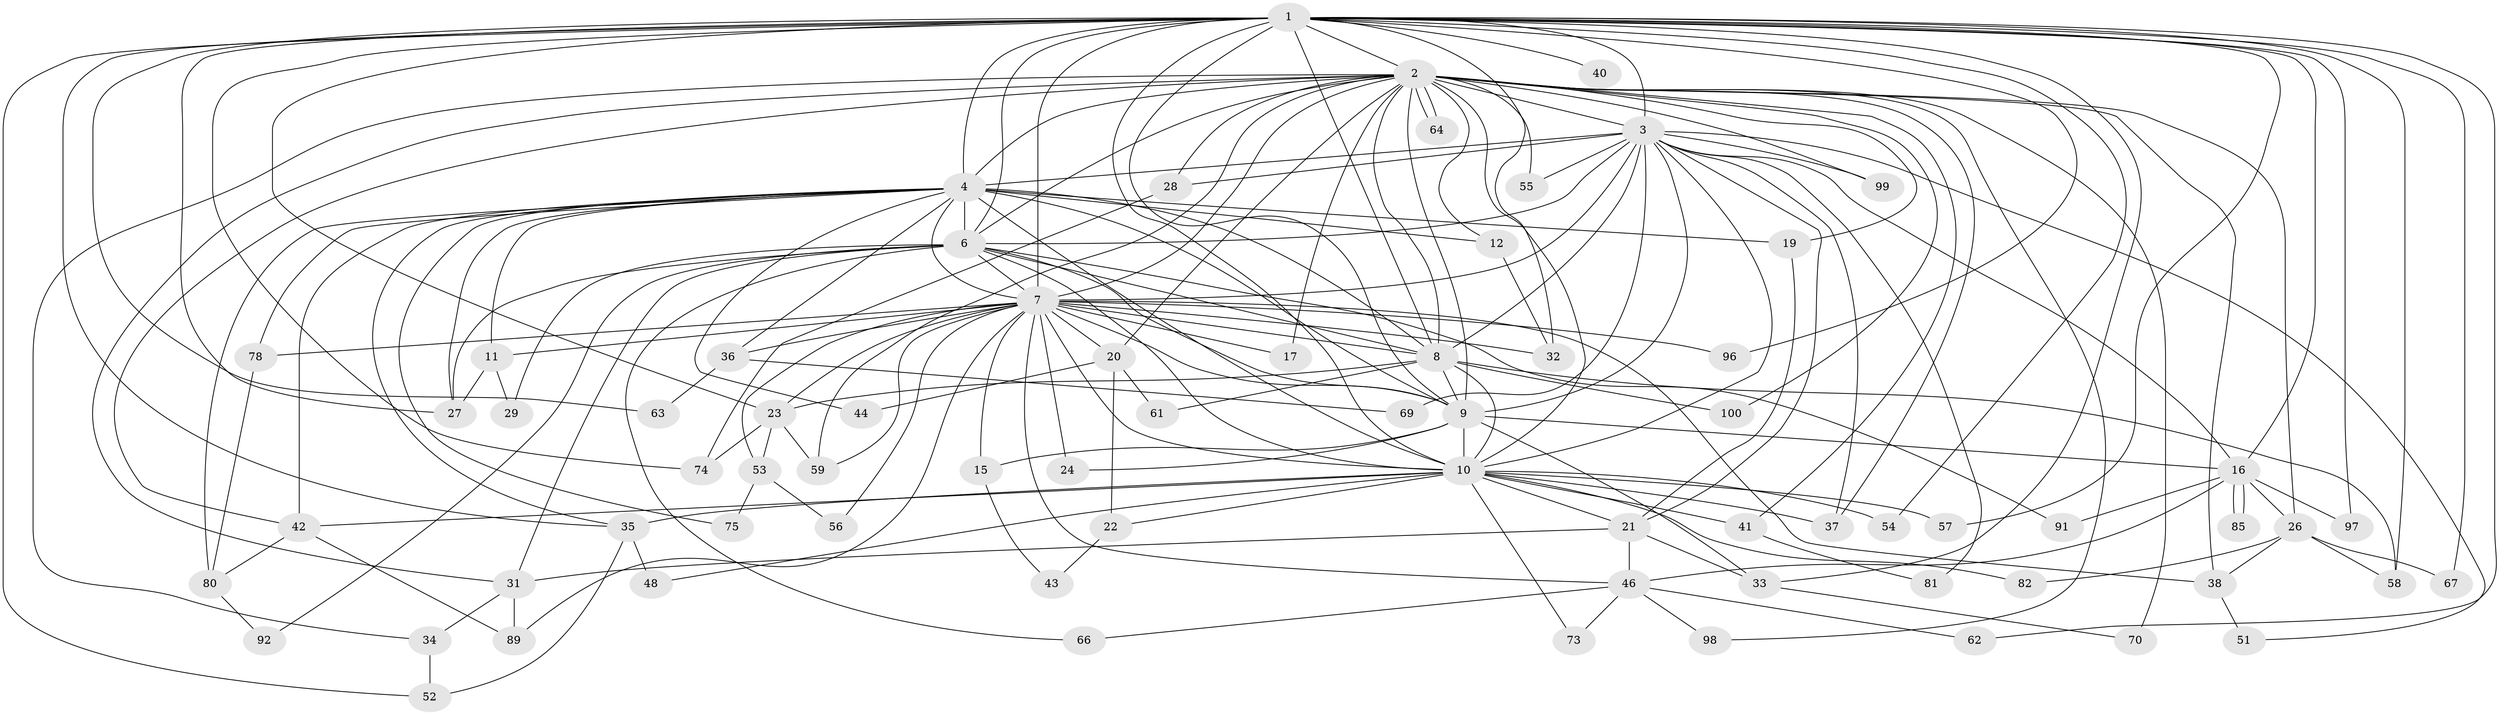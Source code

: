 // original degree distribution, {27: 0.01, 29: 0.01, 19: 0.01, 18: 0.01, 11: 0.01, 17: 0.01, 25: 0.01, 14: 0.02, 21: 0.01, 4: 0.1, 3: 0.19, 5: 0.05, 7: 0.01, 2: 0.51, 6: 0.04}
// Generated by graph-tools (version 1.1) at 2025/11/02/21/25 10:11:07]
// undirected, 72 vertices, 180 edges
graph export_dot {
graph [start="1"]
  node [color=gray90,style=filled];
  1 [super="+18"];
  2 [super="+14"];
  3 [super="+83"];
  4 [super="+5"];
  6 [super="+79"];
  7 [super="+13"];
  8 [super="+25"];
  9 [super="+39"];
  10 [super="+30"];
  11 [super="+50"];
  12;
  15;
  16 [super="+84"];
  17;
  19;
  20 [super="+49"];
  21;
  22;
  23 [super="+90"];
  24;
  26;
  27 [super="+88"];
  28;
  29;
  31 [super="+76"];
  32 [super="+71"];
  33 [super="+68"];
  34;
  35 [super="+47"];
  36;
  37 [super="+45"];
  38 [super="+93"];
  40;
  41;
  42 [super="+77"];
  43;
  44;
  46 [super="+60"];
  48;
  51;
  52 [super="+72"];
  53;
  54;
  55;
  56;
  57;
  58 [super="+65"];
  59 [super="+87"];
  61;
  62;
  63;
  64;
  66;
  67;
  69;
  70;
  73;
  74 [super="+86"];
  75;
  78;
  80 [super="+95"];
  81;
  82;
  85;
  89 [super="+94"];
  91;
  92;
  96;
  97;
  98;
  99;
  100;
  1 -- 2 [weight=2];
  1 -- 3;
  1 -- 4 [weight=2];
  1 -- 6;
  1 -- 7;
  1 -- 8 [weight=2];
  1 -- 9;
  1 -- 10 [weight=2];
  1 -- 16;
  1 -- 23;
  1 -- 27;
  1 -- 32;
  1 -- 33;
  1 -- 40 [weight=2];
  1 -- 52;
  1 -- 57;
  1 -- 62;
  1 -- 63;
  1 -- 67;
  1 -- 74;
  1 -- 96;
  1 -- 97;
  1 -- 35;
  1 -- 54;
  1 -- 58;
  2 -- 3;
  2 -- 4 [weight=2];
  2 -- 6;
  2 -- 7;
  2 -- 8;
  2 -- 9;
  2 -- 10;
  2 -- 12;
  2 -- 17;
  2 -- 19;
  2 -- 20;
  2 -- 26;
  2 -- 28;
  2 -- 31;
  2 -- 34;
  2 -- 41;
  2 -- 55;
  2 -- 59;
  2 -- 64;
  2 -- 64;
  2 -- 98;
  2 -- 99;
  2 -- 100;
  2 -- 37;
  2 -- 70;
  2 -- 42;
  2 -- 38;
  3 -- 4 [weight=2];
  3 -- 6;
  3 -- 7 [weight=2];
  3 -- 8;
  3 -- 9;
  3 -- 10;
  3 -- 16;
  3 -- 28;
  3 -- 37;
  3 -- 51;
  3 -- 55;
  3 -- 69;
  3 -- 81;
  3 -- 99;
  3 -- 21;
  4 -- 6 [weight=2];
  4 -- 7 [weight=2];
  4 -- 8 [weight=2];
  4 -- 9 [weight=2];
  4 -- 10 [weight=2];
  4 -- 11;
  4 -- 12;
  4 -- 19;
  4 -- 27;
  4 -- 36;
  4 -- 42;
  4 -- 75;
  4 -- 80;
  4 -- 44;
  4 -- 78;
  4 -- 35;
  6 -- 7;
  6 -- 8;
  6 -- 9;
  6 -- 10;
  6 -- 29;
  6 -- 66;
  6 -- 91;
  6 -- 92;
  6 -- 31;
  6 -- 27;
  7 -- 8;
  7 -- 9;
  7 -- 10;
  7 -- 11;
  7 -- 15;
  7 -- 17;
  7 -- 20 [weight=2];
  7 -- 24;
  7 -- 32;
  7 -- 36;
  7 -- 38;
  7 -- 46;
  7 -- 53;
  7 -- 56;
  7 -- 59;
  7 -- 78;
  7 -- 89;
  7 -- 96;
  7 -- 23;
  8 -- 9 [weight=2];
  8 -- 10;
  8 -- 23;
  8 -- 58;
  8 -- 61;
  8 -- 100;
  9 -- 10;
  9 -- 15;
  9 -- 24;
  9 -- 33;
  9 -- 16;
  10 -- 21;
  10 -- 22;
  10 -- 35;
  10 -- 41;
  10 -- 42;
  10 -- 48;
  10 -- 54;
  10 -- 57;
  10 -- 73;
  10 -- 82;
  10 -- 37;
  11 -- 29;
  11 -- 27;
  12 -- 32;
  15 -- 43;
  16 -- 26;
  16 -- 85;
  16 -- 85;
  16 -- 91;
  16 -- 97;
  16 -- 46;
  19 -- 21;
  20 -- 22;
  20 -- 44;
  20 -- 61;
  21 -- 31;
  21 -- 46;
  21 -- 33;
  22 -- 43;
  23 -- 53;
  23 -- 59;
  23 -- 74;
  26 -- 38;
  26 -- 58;
  26 -- 67;
  26 -- 82;
  28 -- 74;
  31 -- 34;
  31 -- 89;
  33 -- 70;
  34 -- 52;
  35 -- 48;
  35 -- 52;
  36 -- 63;
  36 -- 69;
  38 -- 51;
  41 -- 81;
  42 -- 80;
  42 -- 89;
  46 -- 62;
  46 -- 66;
  46 -- 98;
  46 -- 73;
  53 -- 56;
  53 -- 75;
  78 -- 80;
  80 -- 92;
}
